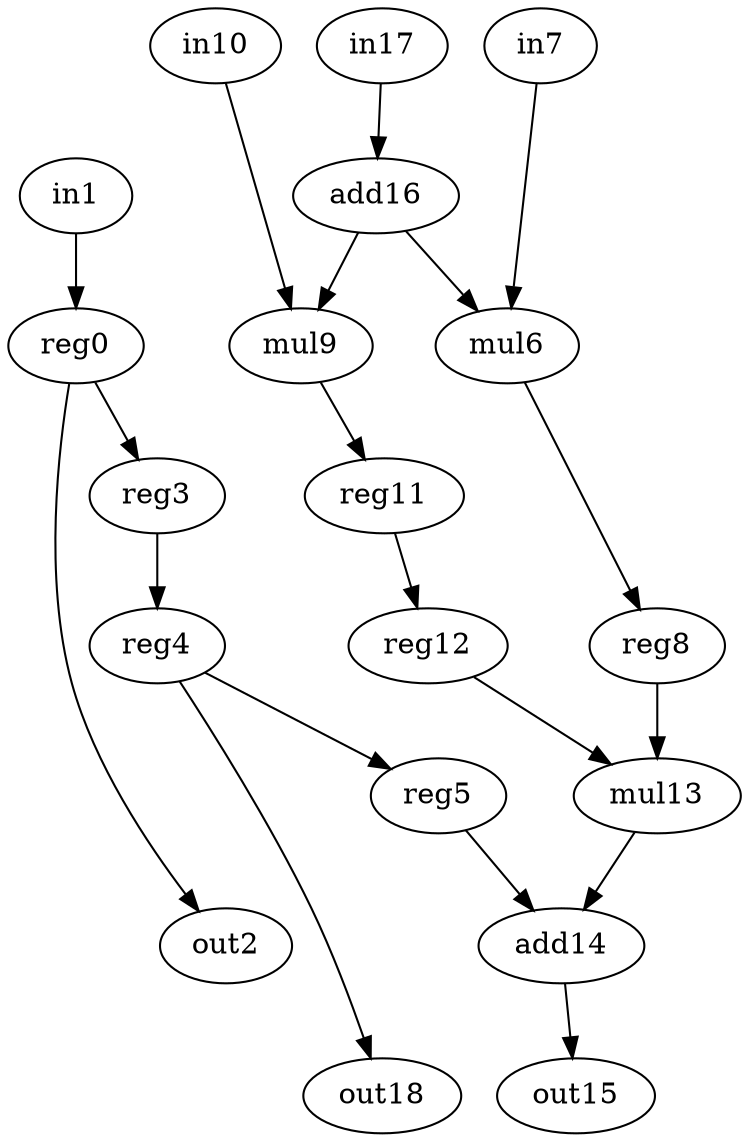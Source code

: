 digraph g {
0 [label = reg0;op = reg;]
1 [label = in1;op = in;]
2 [label = in10;op = in;]
3 [label = reg11;op = reg;]
4 [label = reg12;op = reg;]
5 [label = mul13;op = mul;]
6 [label = add14;op = add;]
7 [label = out15;op = out;]
8 [label = add16;op = addi;value = 2;]
9 [label = in17;op = in;]
10 [label = out18;op = out;]
11 [label = out2;op = out;]
12 [label = reg3;op = reg;]
13 [label = reg4;op = reg;]
14 [label = reg5;op = reg;]
15 [label = mul6;op = mul;]
16 [label = in7;op = in;]
17 [label = reg8;op = reg;]
18 [label = mul9;op = mul;]
0 -> 11 [port=0; weight=0;]
0 -> 12 [port=0; weight=0;]
12 -> 13 [port=0; weight=0;]
13 -> 14 [port=0; weight=0;]
14 -> 6 [port=0; weight=0;]
5 -> 6 [port=1; weight=0;]
4 -> 5 [port=0; weight=0;]
3 -> 4 [port=0; weight=0;]
18 -> 3 [port=0; weight=0;]
8 -> 18 [port=0; weight=0;]
8 -> 15 [port=0; weight=0;]
16 -> 15 [port=1; weight=0;]
15 -> 17 [port=0; weight=0;]
17 -> 5 [port=1; weight=3;]
9 -> 8 [port=0; weight=0;]
2 -> 18 [port=1; weight=0;]
6 -> 7 [port=0; weight=0;]
13 -> 10 [port=0; weight=0;]
1 -> 0 [port=0; weight=1;]
}
